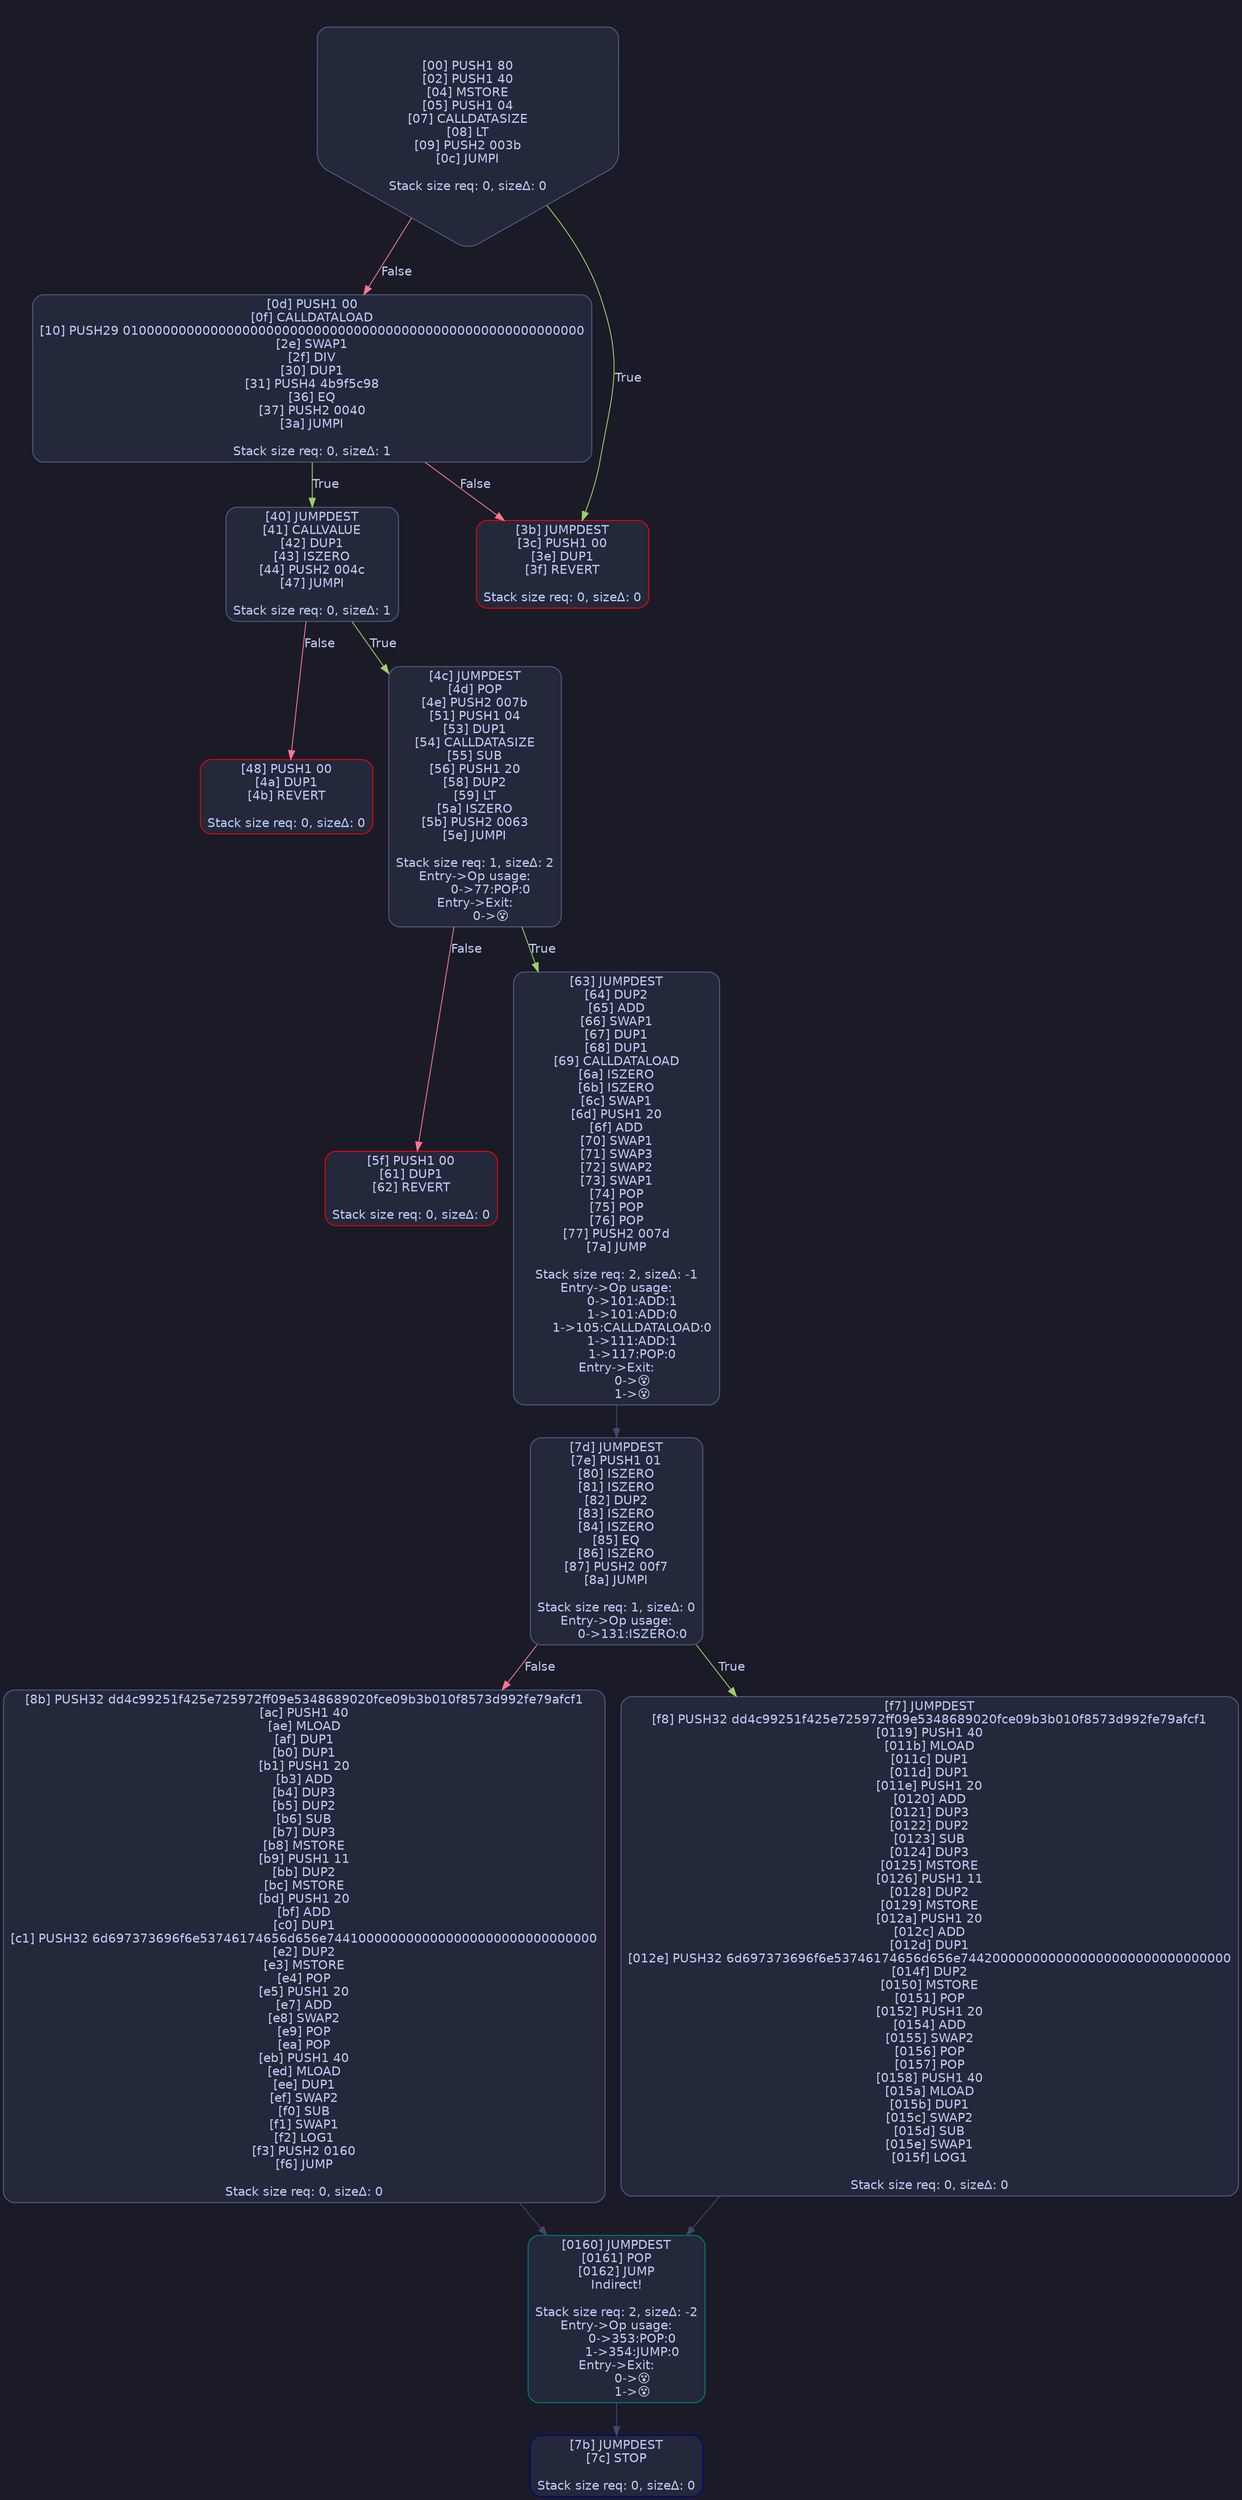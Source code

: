 digraph G {
    node [shape=box, style="filled, rounded", color="#565f89", fontcolor="#c0caf5", fontname="Helvetica", fillcolor="#24283b"];
    edge [color="#414868", fontcolor="#c0caf5", fontname="Helvetica"];
    bgcolor="#1a1b26";
    0 [ label = "[00] PUSH1 80
[02] PUSH1 40
[04] MSTORE
[05] PUSH1 04
[07] CALLDATASIZE
[08] LT
[09] PUSH2 003b
[0c] JUMPI

Stack size req: 0, sizeΔ: 0
" shape = invhouse]
    1 [ label = "[0d] PUSH1 00
[0f] CALLDATALOAD
[10] PUSH29 0100000000000000000000000000000000000000000000000000000000
[2e] SWAP1
[2f] DIV
[30] DUP1
[31] PUSH4 4b9f5c98
[36] EQ
[37] PUSH2 0040
[3a] JUMPI

Stack size req: 0, sizeΔ: 1
"]
    2 [ label = "[3b] JUMPDEST
[3c] PUSH1 00
[3e] DUP1
[3f] REVERT

Stack size req: 0, sizeΔ: 0
" color = "red"]
    3 [ label = "[40] JUMPDEST
[41] CALLVALUE
[42] DUP1
[43] ISZERO
[44] PUSH2 004c
[47] JUMPI

Stack size req: 0, sizeΔ: 1
"]
    4 [ label = "[48] PUSH1 00
[4a] DUP1
[4b] REVERT

Stack size req: 0, sizeΔ: 0
" color = "red"]
    5 [ label = "[4c] JUMPDEST
[4d] POP
[4e] PUSH2 007b
[51] PUSH1 04
[53] DUP1
[54] CALLDATASIZE
[55] SUB
[56] PUSH1 20
[58] DUP2
[59] LT
[5a] ISZERO
[5b] PUSH2 0063
[5e] JUMPI

Stack size req: 1, sizeΔ: 2
Entry->Op usage:
	0->77:POP:0
Entry->Exit:
	0->😵
"]
    6 [ label = "[5f] PUSH1 00
[61] DUP1
[62] REVERT

Stack size req: 0, sizeΔ: 0
" color = "red"]
    7 [ label = "[63] JUMPDEST
[64] DUP2
[65] ADD
[66] SWAP1
[67] DUP1
[68] DUP1
[69] CALLDATALOAD
[6a] ISZERO
[6b] ISZERO
[6c] SWAP1
[6d] PUSH1 20
[6f] ADD
[70] SWAP1
[71] SWAP3
[72] SWAP2
[73] SWAP1
[74] POP
[75] POP
[76] POP
[77] PUSH2 007d
[7a] JUMP

Stack size req: 2, sizeΔ: -1
Entry->Op usage:
	0->101:ADD:1
	1->101:ADD:0
	1->105:CALLDATALOAD:0
	1->111:ADD:1
	1->117:POP:0
Entry->Exit:
	0->😵
	1->😵
"]
    8 [ label = "[7b] JUMPDEST
[7c] STOP

Stack size req: 0, sizeΔ: 0
" color = "darkblue"]
    9 [ label = "[7d] JUMPDEST
[7e] PUSH1 01
[80] ISZERO
[81] ISZERO
[82] DUP2
[83] ISZERO
[84] ISZERO
[85] EQ
[86] ISZERO
[87] PUSH2 00f7
[8a] JUMPI

Stack size req: 1, sizeΔ: 0
Entry->Op usage:
	0->131:ISZERO:0
"]
    10 [ label = "[8b] PUSH32 dd4c99251f425e725972ff09e5348689020fce09b3b010f8573d992fe79afcf1
[ac] PUSH1 40
[ae] MLOAD
[af] DUP1
[b0] DUP1
[b1] PUSH1 20
[b3] ADD
[b4] DUP3
[b5] DUP2
[b6] SUB
[b7] DUP3
[b8] MSTORE
[b9] PUSH1 11
[bb] DUP2
[bc] MSTORE
[bd] PUSH1 20
[bf] ADD
[c0] DUP1
[c1] PUSH32 6d697373696f6e53746174656d656e7441000000000000000000000000000000
[e2] DUP2
[e3] MSTORE
[e4] POP
[e5] PUSH1 20
[e7] ADD
[e8] SWAP2
[e9] POP
[ea] POP
[eb] PUSH1 40
[ed] MLOAD
[ee] DUP1
[ef] SWAP2
[f0] SUB
[f1] SWAP1
[f2] LOG1
[f3] PUSH2 0160
[f6] JUMP

Stack size req: 0, sizeΔ: 0
"]
    11 [ label = "[f7] JUMPDEST
[f8] PUSH32 dd4c99251f425e725972ff09e5348689020fce09b3b010f8573d992fe79afcf1
[0119] PUSH1 40
[011b] MLOAD
[011c] DUP1
[011d] DUP1
[011e] PUSH1 20
[0120] ADD
[0121] DUP3
[0122] DUP2
[0123] SUB
[0124] DUP3
[0125] MSTORE
[0126] PUSH1 11
[0128] DUP2
[0129] MSTORE
[012a] PUSH1 20
[012c] ADD
[012d] DUP1
[012e] PUSH32 6d697373696f6e53746174656d656e7442000000000000000000000000000000
[014f] DUP2
[0150] MSTORE
[0151] POP
[0152] PUSH1 20
[0154] ADD
[0155] SWAP2
[0156] POP
[0157] POP
[0158] PUSH1 40
[015a] MLOAD
[015b] DUP1
[015c] SWAP2
[015d] SUB
[015e] SWAP1
[015f] LOG1

Stack size req: 0, sizeΔ: 0
"]
    12 [ label = "[0160] JUMPDEST
[0161] POP
[0162] JUMP
Indirect!

Stack size req: 2, sizeΔ: -2
Entry->Op usage:
	0->353:POP:0
	1->354:JUMP:0
Entry->Exit:
	0->😵
	1->😵
" color = "teal"]
    0 -> 1 [ label = "False" color = "#f7768e"]
    0 -> 2 [ label = "True" color = "#9ece6a"]
    1 -> 2 [ label = "False" color = "#f7768e"]
    1 -> 3 [ label = "True" color = "#9ece6a"]
    3 -> 4 [ label = "False" color = "#f7768e"]
    3 -> 5 [ label = "True" color = "#9ece6a"]
    5 -> 6 [ label = "False" color = "#f7768e"]
    5 -> 7 [ label = "True" color = "#9ece6a"]
    7 -> 9 [ ]
    9 -> 10 [ label = "False" color = "#f7768e"]
    9 -> 11 [ label = "True" color = "#9ece6a"]
    10 -> 12 [ ]
    11 -> 12 [ ]
    12 -> 8 [ ]

}
